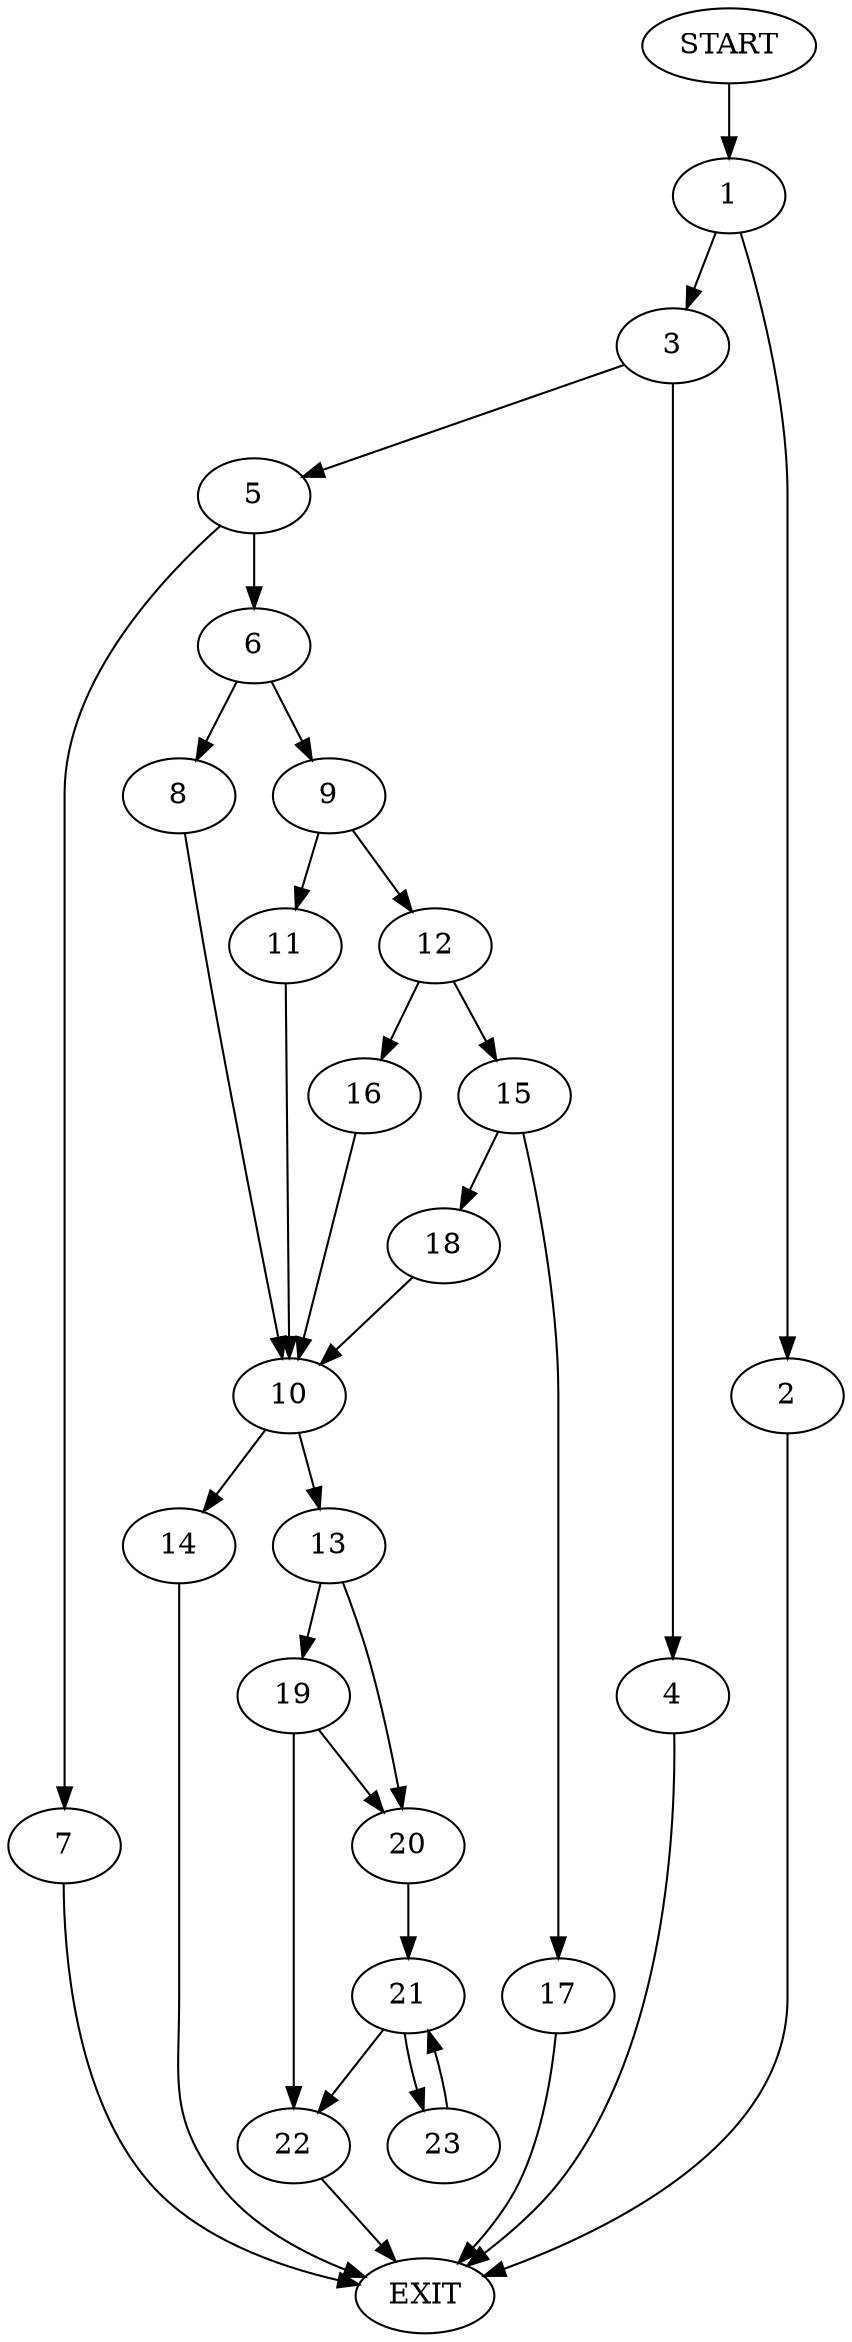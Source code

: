 digraph {
0 [label="START"]
24 [label="EXIT"]
0 -> 1
1 -> 2
1 -> 3
3 -> 4
3 -> 5
2 -> 24
5 -> 6
5 -> 7
4 -> 24
7 -> 24
6 -> 8
6 -> 9
8 -> 10
9 -> 11
9 -> 12
10 -> 13
10 -> 14
11 -> 10
12 -> 15
12 -> 16
16 -> 10
15 -> 17
15 -> 18
17 -> 24
18 -> 10
13 -> 19
13 -> 20
14 -> 24
20 -> 21
19 -> 22
19 -> 20
22 -> 24
21 -> 22
21 -> 23
23 -> 21
}
